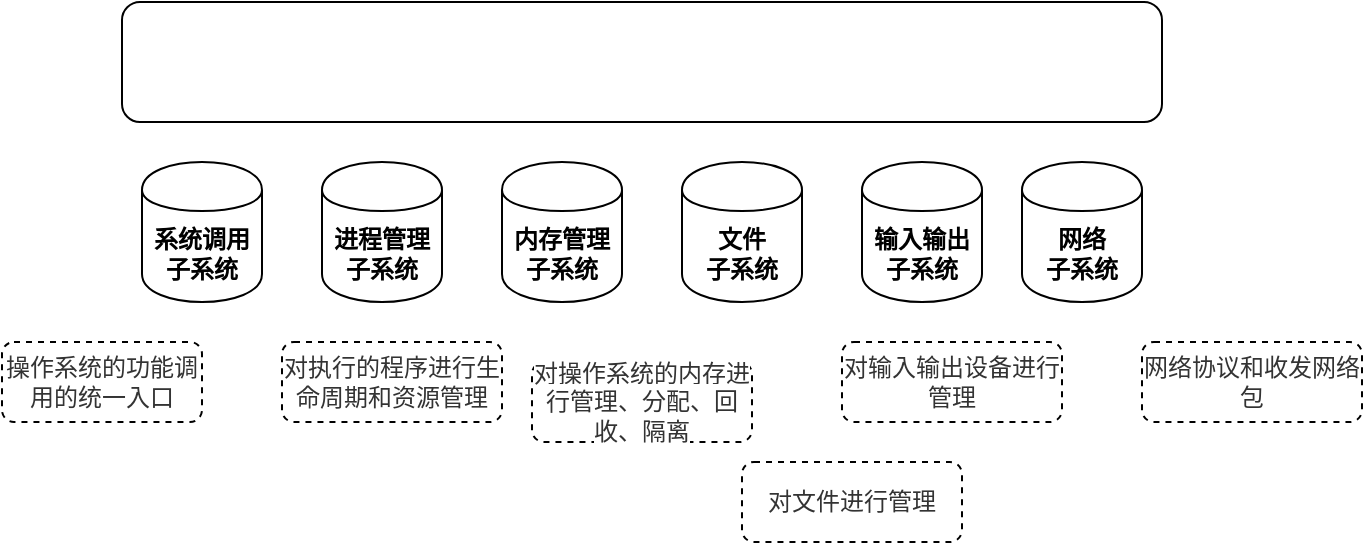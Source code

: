 <mxfile version="12.9.3" type="github">
  <diagram id="j6NRjxbkbpJI79oGe0iM" name="第 1 页">
    <mxGraphModel dx="925" dy="508" grid="1" gridSize="10" guides="1" tooltips="1" connect="1" arrows="1" fold="1" page="1" pageScale="1" pageWidth="827" pageHeight="1169" math="0" shadow="0">
      <root>
        <mxCell id="0" />
        <mxCell id="1" parent="0" />
        <mxCell id="Zp8qZqB0FbRDcI97wTCX-1" value="" style="rounded=1;whiteSpace=wrap;html=1;" vertex="1" parent="1">
          <mxGeometry x="120" y="240" width="520" height="60" as="geometry" />
        </mxCell>
        <mxCell id="Zp8qZqB0FbRDcI97wTCX-2" value="系统调用子系统" style="shape=cylinder;whiteSpace=wrap;html=1;boundedLbl=1;backgroundOutline=1;fontStyle=1" vertex="1" parent="1">
          <mxGeometry x="130" y="320" width="60" height="70" as="geometry" />
        </mxCell>
        <mxCell id="Zp8qZqB0FbRDcI97wTCX-3" value="进程管理子系统" style="shape=cylinder;whiteSpace=wrap;html=1;boundedLbl=1;backgroundOutline=1;fontStyle=1" vertex="1" parent="1">
          <mxGeometry x="220" y="320" width="60" height="70" as="geometry" />
        </mxCell>
        <mxCell id="Zp8qZqB0FbRDcI97wTCX-4" value="内存管理子系统" style="shape=cylinder;whiteSpace=wrap;html=1;boundedLbl=1;backgroundOutline=1;fontStyle=1" vertex="1" parent="1">
          <mxGeometry x="310" y="320" width="60" height="70" as="geometry" />
        </mxCell>
        <mxCell id="Zp8qZqB0FbRDcI97wTCX-5" value="文件&lt;br&gt;子系统" style="shape=cylinder;whiteSpace=wrap;html=1;boundedLbl=1;backgroundOutline=1;fontStyle=1" vertex="1" parent="1">
          <mxGeometry x="400" y="320" width="60" height="70" as="geometry" />
        </mxCell>
        <mxCell id="Zp8qZqB0FbRDcI97wTCX-6" value="输入输出子系统" style="shape=cylinder;whiteSpace=wrap;html=1;boundedLbl=1;backgroundOutline=1;fontStyle=1" vertex="1" parent="1">
          <mxGeometry x="490" y="320" width="60" height="70" as="geometry" />
        </mxCell>
        <mxCell id="Zp8qZqB0FbRDcI97wTCX-7" value="网络&lt;br&gt;子系统" style="shape=cylinder;whiteSpace=wrap;html=1;boundedLbl=1;backgroundOutline=1;fontStyle=1" vertex="1" parent="1">
          <mxGeometry x="570" y="320" width="60" height="70" as="geometry" />
        </mxCell>
        <mxCell id="Zp8qZqB0FbRDcI97wTCX-8" value="&lt;span style=&quot;color: rgb(51 , 51 , 51) ; font-family: &amp;#34;open sans&amp;#34; , &amp;#34;clear sans&amp;#34; , &amp;#34;helvetica neue&amp;#34; , &amp;#34;helvetica&amp;#34; , &amp;#34;arial&amp;#34; , sans-serif ; white-space: pre-wrap ; background-color: rgb(255 , 255 , 255)&quot;&gt;&lt;font style=&quot;font-size: 12px&quot;&gt;操作系统的功能调用的统一入口&lt;/font&gt;&lt;/span&gt;" style="rounded=1;whiteSpace=wrap;html=1;dashed=1;" vertex="1" parent="1">
          <mxGeometry x="60" y="410" width="100" height="40" as="geometry" />
        </mxCell>
        <mxCell id="Zp8qZqB0FbRDcI97wTCX-9" value="&lt;span style=&quot;color: rgb(51 , 51 , 51) ; font-family: &amp;#34;open sans&amp;#34; , &amp;#34;clear sans&amp;#34; , &amp;#34;helvetica neue&amp;#34; , &amp;#34;helvetica&amp;#34; , &amp;#34;arial&amp;#34; , sans-serif ; white-space: pre-wrap ; background-color: rgb(255 , 255 , 255)&quot;&gt;&lt;font style=&quot;font-size: 12px&quot;&gt;对执行的程序进行生命周期和资源管理&lt;/font&gt;&lt;/span&gt;" style="rounded=1;whiteSpace=wrap;html=1;dashed=1;" vertex="1" parent="1">
          <mxGeometry x="200" y="410" width="110" height="40" as="geometry" />
        </mxCell>
        <mxCell id="Zp8qZqB0FbRDcI97wTCX-10" value="&lt;span style=&quot;color: rgb(51 , 51 , 51) ; font-family: &amp;#34;open sans&amp;#34; , &amp;#34;clear sans&amp;#34; , &amp;#34;helvetica neue&amp;#34; , &amp;#34;helvetica&amp;#34; , &amp;#34;arial&amp;#34; , sans-serif ; white-space: pre-wrap ; background-color: rgb(255 , 255 , 255)&quot;&gt;&lt;font style=&quot;font-size: 12px&quot;&gt;对操作系统的内存进行管理、分配、回收、隔离&lt;/font&gt;&lt;/span&gt;" style="rounded=1;whiteSpace=wrap;html=1;dashed=1;" vertex="1" parent="1">
          <mxGeometry x="325" y="420" width="110" height="40" as="geometry" />
        </mxCell>
        <mxCell id="Zp8qZqB0FbRDcI97wTCX-11" value="&lt;span style=&quot;color: rgb(51 , 51 , 51) ; font-family: &amp;#34;open sans&amp;#34; , &amp;#34;clear sans&amp;#34; , &amp;#34;helvetica neue&amp;#34; , &amp;#34;helvetica&amp;#34; , &amp;#34;arial&amp;#34; , sans-serif ; white-space: pre-wrap ; background-color: rgb(255 , 255 , 255)&quot;&gt;&lt;font style=&quot;font-size: 12px&quot;&gt;对文件进行管理&lt;/font&gt;&lt;/span&gt;" style="rounded=1;whiteSpace=wrap;html=1;dashed=1;" vertex="1" parent="1">
          <mxGeometry x="430" y="470" width="110" height="40" as="geometry" />
        </mxCell>
        <mxCell id="Zp8qZqB0FbRDcI97wTCX-12" value="&lt;span style=&quot;color: rgb(51 , 51 , 51) ; font-family: &amp;#34;open sans&amp;#34; , &amp;#34;clear sans&amp;#34; , &amp;#34;helvetica neue&amp;#34; , &amp;#34;helvetica&amp;#34; , &amp;#34;arial&amp;#34; , sans-serif ; white-space: pre-wrap ; background-color: rgb(255 , 255 , 255)&quot;&gt;&lt;font style=&quot;font-size: 12px&quot;&gt;对输入输出设备进行管理&lt;/font&gt;&lt;/span&gt;" style="rounded=1;whiteSpace=wrap;html=1;dashed=1;" vertex="1" parent="1">
          <mxGeometry x="480" y="410" width="110" height="40" as="geometry" />
        </mxCell>
        <mxCell id="Zp8qZqB0FbRDcI97wTCX-13" value="&lt;span style=&quot;color: rgb(51 , 51 , 51) ; font-family: &amp;#34;open sans&amp;#34; , &amp;#34;clear sans&amp;#34; , &amp;#34;helvetica neue&amp;#34; , &amp;#34;helvetica&amp;#34; , &amp;#34;arial&amp;#34; , sans-serif ; white-space: pre-wrap ; background-color: rgb(255 , 255 , 255)&quot;&gt;&lt;font style=&quot;font-size: 12px&quot;&gt;网络协议和收发网络包&lt;/font&gt;&lt;/span&gt;" style="rounded=1;whiteSpace=wrap;html=1;dashed=1;" vertex="1" parent="1">
          <mxGeometry x="630" y="410" width="110" height="40" as="geometry" />
        </mxCell>
      </root>
    </mxGraphModel>
  </diagram>
</mxfile>
